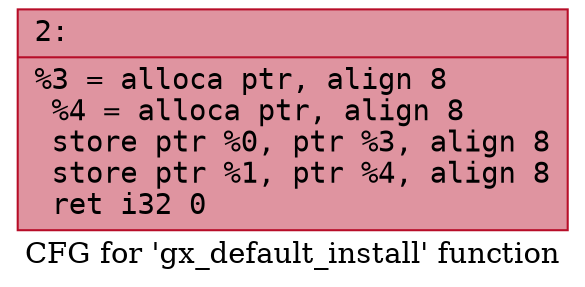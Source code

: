 digraph "CFG for 'gx_default_install' function" {
	label="CFG for 'gx_default_install' function";

	Node0x6000000469e0 [shape=record,color="#b70d28ff", style=filled, fillcolor="#b70d2870" fontname="Courier",label="{2:\l|  %3 = alloca ptr, align 8\l  %4 = alloca ptr, align 8\l  store ptr %0, ptr %3, align 8\l  store ptr %1, ptr %4, align 8\l  ret i32 0\l}"];
}
